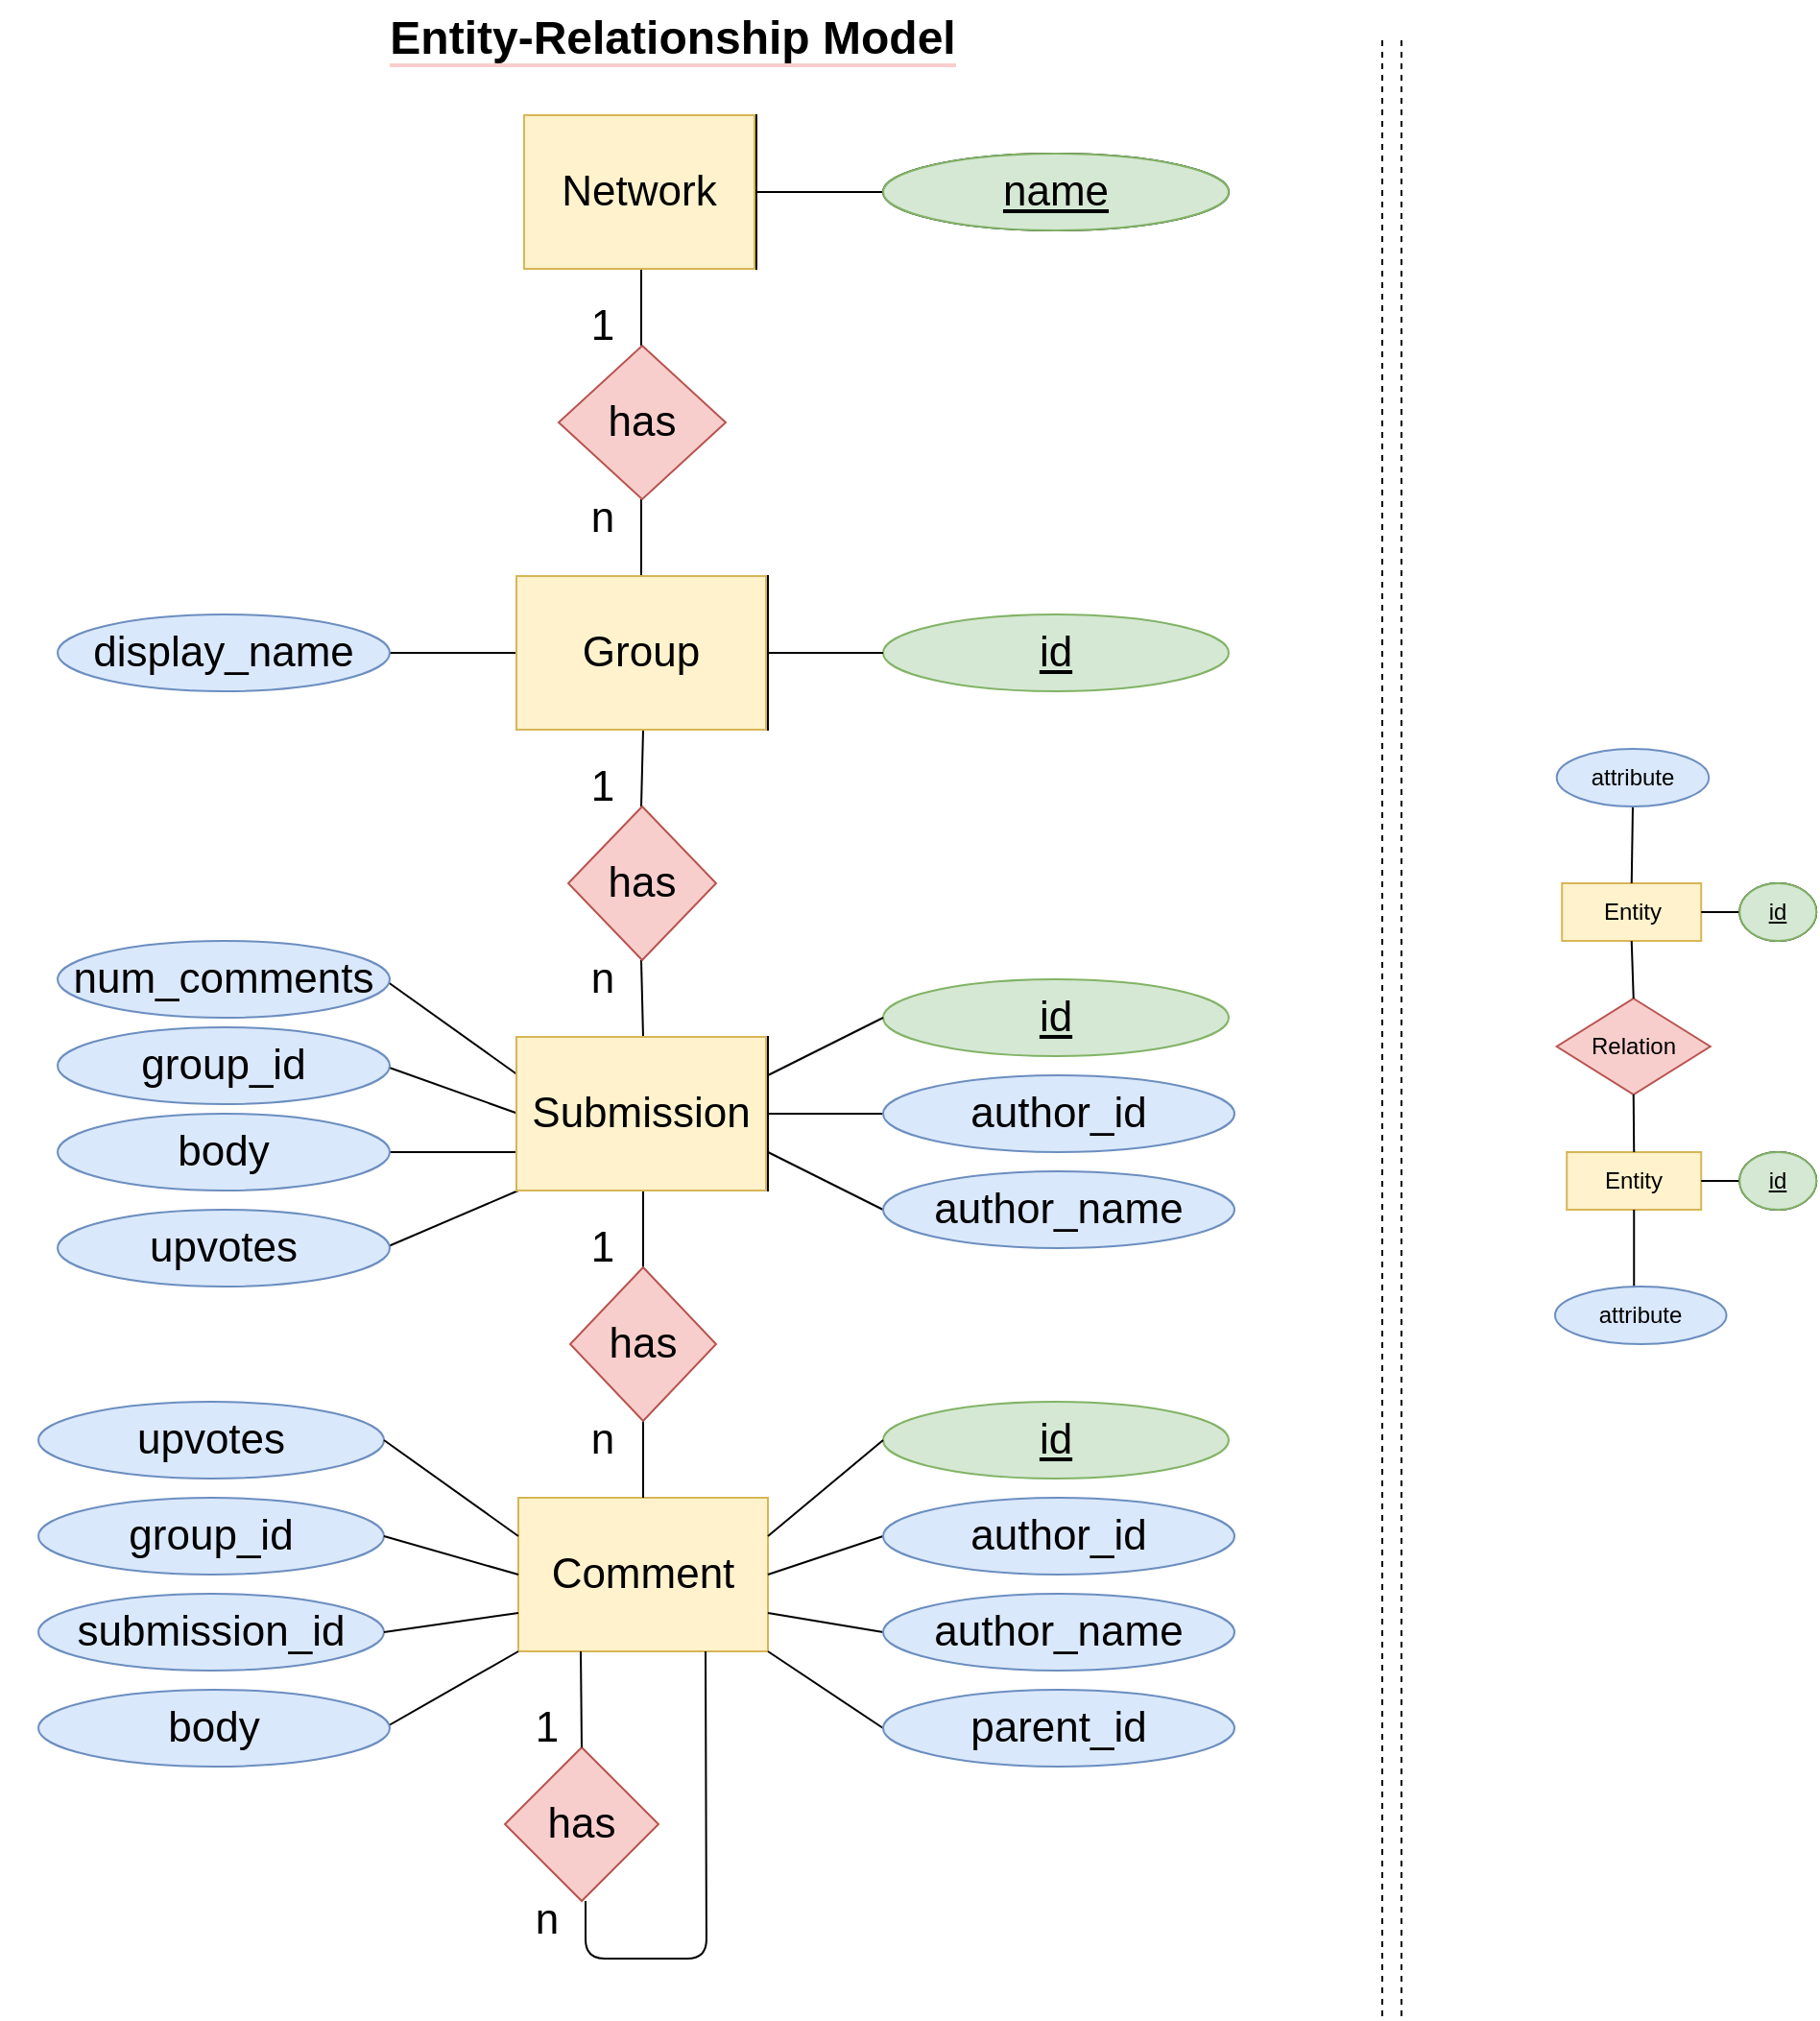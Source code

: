 <mxfile version="14.6.9" type="device"><diagram id="7JElvU-GQibFdZv6uZkq" name="Page-1"><mxGraphModel dx="1673" dy="1075" grid="1" gridSize="10" guides="1" tooltips="1" connect="1" arrows="1" fold="1" page="1" pageScale="1" pageWidth="583" pageHeight="413" math="0" shadow="0"><root><mxCell id="0"/><mxCell id="1" parent="0"/><mxCell id="G6ugGPJt1FQ2l6Zu0JTz-1" value="Network" style="rounded=0;whiteSpace=wrap;html=1;fontSize=22;" vertex="1" parent="1"><mxGeometry x="354" y="80" width="120" height="80" as="geometry"/></mxCell><mxCell id="G6ugGPJt1FQ2l6Zu0JTz-2" value="Group" style="rounded=0;whiteSpace=wrap;html=1;fontSize=22;" vertex="1" parent="1"><mxGeometry x="350" y="320" width="130" height="80" as="geometry"/></mxCell><mxCell id="G6ugGPJt1FQ2l6Zu0JTz-3" value="Submission" style="rounded=0;whiteSpace=wrap;html=1;fontSize=22;" vertex="1" parent="1"><mxGeometry x="350" y="560" width="130" height="80" as="geometry"/></mxCell><mxCell id="G6ugGPJt1FQ2l6Zu0JTz-4" value="Comment" style="rounded=0;whiteSpace=wrap;html=1;fontSize=22;labelBackgroundColor=#FFF2CC;fillColor=#fff2cc;strokeColor=#d6b656;" vertex="1" parent="1"><mxGeometry x="350" y="800" width="130" height="80" as="geometry"/></mxCell><mxCell id="G6ugGPJt1FQ2l6Zu0JTz-5" value="name" style="ellipse;whiteSpace=wrap;html=1;fontStyle=4;fontSize=22;" vertex="1" parent="1"><mxGeometry x="540" y="100" width="180" height="40" as="geometry"/></mxCell><mxCell id="G6ugGPJt1FQ2l6Zu0JTz-6" value="id" style="ellipse;whiteSpace=wrap;html=1;fontStyle=4;fontSize=22;fillColor=#d5e8d4;strokeColor=#82b366;" vertex="1" parent="1"><mxGeometry x="540" y="340" width="180" height="40" as="geometry"/></mxCell><mxCell id="G6ugGPJt1FQ2l6Zu0JTz-8" value="id" style="ellipse;whiteSpace=wrap;html=1;fontStyle=4;fontSize=22;fillColor=#d5e8d4;strokeColor=#82b366;" vertex="1" parent="1"><mxGeometry x="540" y="530" width="180" height="40" as="geometry"/></mxCell><mxCell id="G6ugGPJt1FQ2l6Zu0JTz-15" value="id" style="ellipse;whiteSpace=wrap;html=1;fontStyle=4;fontSize=22;fillColor=#d5e8d4;strokeColor=#82b366;" vertex="1" parent="1"><mxGeometry x="540" y="750" width="180" height="40" as="geometry"/></mxCell><mxCell id="G6ugGPJt1FQ2l6Zu0JTz-19" value="upvotes" style="ellipse;whiteSpace=wrap;html=1;fontSize=22;fillColor=#dae8fc;strokeColor=#6c8ebf;" vertex="1" parent="1"><mxGeometry x="100" y="750" width="180" height="40" as="geometry"/></mxCell><mxCell id="G6ugGPJt1FQ2l6Zu0JTz-20" value="group_id" style="ellipse;whiteSpace=wrap;html=1;fontSize=22;fillColor=#dae8fc;strokeColor=#6c8ebf;" vertex="1" parent="1"><mxGeometry x="100" y="800" width="180" height="40" as="geometry"/></mxCell><mxCell id="G6ugGPJt1FQ2l6Zu0JTz-21" value="submission_id" style="ellipse;whiteSpace=wrap;html=1;fontSize=22;fillColor=#dae8fc;strokeColor=#6c8ebf;" vertex="1" parent="1"><mxGeometry x="100" y="850" width="180" height="40" as="geometry"/></mxCell><mxCell id="G6ugGPJt1FQ2l6Zu0JTz-23" value="" style="endArrow=none;html=1;entryX=1;entryY=0.5;entryDx=0;entryDy=0;exitX=0;exitY=0.5;exitDx=0;exitDy=0;fontSize=22;" edge="1" parent="1" source="G6ugGPJt1FQ2l6Zu0JTz-5" target="G6ugGPJt1FQ2l6Zu0JTz-1"><mxGeometry width="50" height="50" relative="1" as="geometry"><mxPoint x="340" y="360" as="sourcePoint"/><mxPoint x="390" y="310" as="targetPoint"/></mxGeometry></mxCell><mxCell id="G6ugGPJt1FQ2l6Zu0JTz-25" value="" style="endArrow=none;html=1;entryX=1;entryY=0.5;entryDx=0;entryDy=0;exitX=0;exitY=0.5;exitDx=0;exitDy=0;fontSize=22;" edge="1" parent="1" source="G6ugGPJt1FQ2l6Zu0JTz-2"><mxGeometry width="50" height="50" relative="1" as="geometry"><mxPoint x="550" y="130" as="sourcePoint"/><mxPoint x="280.0" y="360" as="targetPoint"/></mxGeometry></mxCell><mxCell id="G6ugGPJt1FQ2l6Zu0JTz-29" value="" style="endArrow=none;html=1;exitX=0;exitY=0.5;exitDx=0;exitDy=0;entryX=1;entryY=0.5;entryDx=0;entryDy=0;fontSize=22;" edge="1" parent="1" source="G6ugGPJt1FQ2l6Zu0JTz-6" target="G6ugGPJt1FQ2l6Zu0JTz-2"><mxGeometry width="50" height="50" relative="1" as="geometry"><mxPoint x="340" y="360" as="sourcePoint"/><mxPoint x="390" y="310" as="targetPoint"/></mxGeometry></mxCell><mxCell id="G6ugGPJt1FQ2l6Zu0JTz-30" value="" style="endArrow=none;html=1;exitX=1;exitY=0.5;exitDx=0;exitDy=0;entryX=0;entryY=0.25;entryDx=0;entryDy=0;fontSize=22;" edge="1" parent="1" target="G6ugGPJt1FQ2l6Zu0JTz-3"><mxGeometry width="50" height="50" relative="1" as="geometry"><mxPoint x="280" y="530" as="sourcePoint"/><mxPoint x="390" y="510" as="targetPoint"/></mxGeometry></mxCell><mxCell id="G6ugGPJt1FQ2l6Zu0JTz-34" value="" style="endArrow=none;html=1;exitX=1;exitY=0.5;exitDx=0;exitDy=0;entryX=0;entryY=0.5;entryDx=0;entryDy=0;fontSize=22;" edge="1" parent="1" target="G6ugGPJt1FQ2l6Zu0JTz-3"><mxGeometry width="50" height="50" relative="1" as="geometry"><mxPoint x="280" y="575" as="sourcePoint"/><mxPoint x="390" y="510" as="targetPoint"/></mxGeometry></mxCell><mxCell id="G6ugGPJt1FQ2l6Zu0JTz-35" value="" style="endArrow=none;html=1;exitX=1;exitY=0.5;exitDx=0;exitDy=0;entryX=0;entryY=0.75;entryDx=0;entryDy=0;fontSize=22;" edge="1" parent="1" target="G6ugGPJt1FQ2l6Zu0JTz-3"><mxGeometry width="50" height="50" relative="1" as="geometry"><mxPoint x="280" y="620" as="sourcePoint"/><mxPoint x="390" y="510" as="targetPoint"/></mxGeometry></mxCell><mxCell id="G6ugGPJt1FQ2l6Zu0JTz-36" value="" style="endArrow=none;html=1;exitX=1;exitY=0.5;exitDx=0;exitDy=0;entryX=0;entryY=1;entryDx=0;entryDy=0;fontSize=22;" edge="1" parent="1" target="G6ugGPJt1FQ2l6Zu0JTz-3"><mxGeometry width="50" height="50" relative="1" as="geometry"><mxPoint x="280" y="670" as="sourcePoint"/><mxPoint x="390" y="510" as="targetPoint"/></mxGeometry></mxCell><mxCell id="G6ugGPJt1FQ2l6Zu0JTz-37" value="" style="endArrow=none;html=1;entryX=0;entryY=0.5;entryDx=0;entryDy=0;exitX=1;exitY=0.25;exitDx=0;exitDy=0;fontSize=22;" edge="1" parent="1" source="G6ugGPJt1FQ2l6Zu0JTz-3" target="G6ugGPJt1FQ2l6Zu0JTz-8"><mxGeometry width="50" height="50" relative="1" as="geometry"><mxPoint x="340" y="560" as="sourcePoint"/><mxPoint x="390" y="510" as="targetPoint"/></mxGeometry></mxCell><mxCell id="G6ugGPJt1FQ2l6Zu0JTz-38" value="" style="endArrow=none;html=1;entryX=0;entryY=0.5;entryDx=0;entryDy=0;exitX=1;exitY=0.5;exitDx=0;exitDy=0;fontSize=22;" edge="1" parent="1" source="G6ugGPJt1FQ2l6Zu0JTz-3"><mxGeometry width="50" height="50" relative="1" as="geometry"><mxPoint x="340" y="560" as="sourcePoint"/><mxPoint x="540.0" y="600" as="targetPoint"/></mxGeometry></mxCell><mxCell id="G6ugGPJt1FQ2l6Zu0JTz-39" value="" style="endArrow=none;html=1;exitX=1;exitY=0.75;exitDx=0;exitDy=0;entryX=0;entryY=0.5;entryDx=0;entryDy=0;fontSize=22;" edge="1" parent="1" source="G6ugGPJt1FQ2l6Zu0JTz-3"><mxGeometry width="50" height="50" relative="1" as="geometry"><mxPoint x="340" y="560" as="sourcePoint"/><mxPoint x="540.0" y="650" as="targetPoint"/></mxGeometry></mxCell><mxCell id="G6ugGPJt1FQ2l6Zu0JTz-40" value="" style="endArrow=none;html=1;exitX=1;exitY=0.5;exitDx=0;exitDy=0;entryX=0;entryY=0.25;entryDx=0;entryDy=0;fontSize=22;" edge="1" parent="1" source="G6ugGPJt1FQ2l6Zu0JTz-19" target="G6ugGPJt1FQ2l6Zu0JTz-4"><mxGeometry width="50" height="50" relative="1" as="geometry"><mxPoint x="340" y="560" as="sourcePoint"/><mxPoint x="390" y="510" as="targetPoint"/></mxGeometry></mxCell><mxCell id="G6ugGPJt1FQ2l6Zu0JTz-41" value="" style="endArrow=none;html=1;exitX=1;exitY=0.5;exitDx=0;exitDy=0;entryX=0;entryY=0.5;entryDx=0;entryDy=0;fontSize=22;" edge="1" parent="1" source="G6ugGPJt1FQ2l6Zu0JTz-20" target="G6ugGPJt1FQ2l6Zu0JTz-4"><mxGeometry width="50" height="50" relative="1" as="geometry"><mxPoint x="340" y="560" as="sourcePoint"/><mxPoint x="390" y="510" as="targetPoint"/></mxGeometry></mxCell><mxCell id="G6ugGPJt1FQ2l6Zu0JTz-42" value="" style="endArrow=none;html=1;exitX=1;exitY=0.5;exitDx=0;exitDy=0;entryX=0;entryY=0.75;entryDx=0;entryDy=0;fontSize=22;" edge="1" parent="1" source="G6ugGPJt1FQ2l6Zu0JTz-21" target="G6ugGPJt1FQ2l6Zu0JTz-4"><mxGeometry width="50" height="50" relative="1" as="geometry"><mxPoint x="340" y="560" as="sourcePoint"/><mxPoint x="390" y="510" as="targetPoint"/></mxGeometry></mxCell><mxCell id="G6ugGPJt1FQ2l6Zu0JTz-43" value="" style="endArrow=none;html=1;exitX=1;exitY=0.5;exitDx=0;exitDy=0;entryX=0;entryY=1;entryDx=0;entryDy=0;fontSize=22;" edge="1" parent="1" target="G6ugGPJt1FQ2l6Zu0JTz-4"><mxGeometry width="50" height="50" relative="1" as="geometry"><mxPoint x="280" y="920" as="sourcePoint"/><mxPoint x="390" y="510" as="targetPoint"/></mxGeometry></mxCell><mxCell id="G6ugGPJt1FQ2l6Zu0JTz-44" value="" style="endArrow=none;html=1;exitX=0;exitY=0.5;exitDx=0;exitDy=0;entryX=1;entryY=0.25;entryDx=0;entryDy=0;fontSize=22;" edge="1" parent="1" source="G6ugGPJt1FQ2l6Zu0JTz-15" target="G6ugGPJt1FQ2l6Zu0JTz-4"><mxGeometry width="50" height="50" relative="1" as="geometry"><mxPoint x="340" y="560" as="sourcePoint"/><mxPoint x="390" y="510" as="targetPoint"/></mxGeometry></mxCell><mxCell id="G6ugGPJt1FQ2l6Zu0JTz-45" value="" style="endArrow=none;html=1;entryX=0;entryY=0.5;entryDx=0;entryDy=0;exitX=1;exitY=0.5;exitDx=0;exitDy=0;fontSize=22;" edge="1" parent="1" source="G6ugGPJt1FQ2l6Zu0JTz-4"><mxGeometry width="50" height="50" relative="1" as="geometry"><mxPoint x="340" y="560" as="sourcePoint"/><mxPoint x="540.0" y="820" as="targetPoint"/></mxGeometry></mxCell><mxCell id="G6ugGPJt1FQ2l6Zu0JTz-46" value="" style="endArrow=none;html=1;entryX=0;entryY=0.5;entryDx=0;entryDy=0;exitX=1;exitY=0.75;exitDx=0;exitDy=0;fontSize=22;" edge="1" parent="1" source="G6ugGPJt1FQ2l6Zu0JTz-4"><mxGeometry width="50" height="50" relative="1" as="geometry"><mxPoint x="340" y="560" as="sourcePoint"/><mxPoint x="540.0" y="870" as="targetPoint"/></mxGeometry></mxCell><mxCell id="G6ugGPJt1FQ2l6Zu0JTz-47" value="" style="endArrow=none;html=1;entryX=0;entryY=0.5;entryDx=0;entryDy=0;exitX=1;exitY=1;exitDx=0;exitDy=0;fontSize=22;" edge="1" parent="1" source="G6ugGPJt1FQ2l6Zu0JTz-4"><mxGeometry width="50" height="50" relative="1" as="geometry"><mxPoint x="340" y="560" as="sourcePoint"/><mxPoint x="540.0" y="920" as="targetPoint"/></mxGeometry></mxCell><mxCell id="G6ugGPJt1FQ2l6Zu0JTz-52" value="" style="endArrow=none;html=1;entryX=0.5;entryY=1;entryDx=0;entryDy=0;exitX=0.5;exitY=0;exitDx=0;exitDy=0;fontSize=22;" edge="1" parent="1" target="G6ugGPJt1FQ2l6Zu0JTz-1"><mxGeometry width="50" height="50" relative="1" as="geometry"><mxPoint x="414" y="200" as="sourcePoint"/><mxPoint x="390" y="510" as="targetPoint"/></mxGeometry></mxCell><mxCell id="G6ugGPJt1FQ2l6Zu0JTz-54" value="" style="endArrow=none;html=1;entryX=0.5;entryY=1;entryDx=0;entryDy=0;exitX=0.5;exitY=0;exitDx=0;exitDy=0;fontSize=22;" edge="1" parent="1" target="G6ugGPJt1FQ2l6Zu0JTz-2"><mxGeometry width="50" height="50" relative="1" as="geometry"><mxPoint x="414" y="440" as="sourcePoint"/><mxPoint x="390" y="510" as="targetPoint"/></mxGeometry></mxCell><mxCell id="G6ugGPJt1FQ2l6Zu0JTz-55" value="" style="endArrow=none;html=1;entryX=0.5;entryY=1;entryDx=0;entryDy=0;exitX=0.5;exitY=0;exitDx=0;exitDy=0;fontSize=22;" edge="1" parent="1" source="G6ugGPJt1FQ2l6Zu0JTz-3"><mxGeometry width="50" height="50" relative="1" as="geometry"><mxPoint x="340" y="560" as="sourcePoint"/><mxPoint x="414" y="520" as="targetPoint"/></mxGeometry></mxCell><mxCell id="G6ugGPJt1FQ2l6Zu0JTz-56" value="" style="endArrow=none;html=1;entryX=0.5;entryY=0;entryDx=0;entryDy=0;exitX=0.5;exitY=1;exitDx=0;exitDy=0;fontSize=22;" edge="1" parent="1" source="G6ugGPJt1FQ2l6Zu0JTz-3"><mxGeometry width="50" height="50" relative="1" as="geometry"><mxPoint x="340" y="560" as="sourcePoint"/><mxPoint x="415" y="680" as="targetPoint"/></mxGeometry></mxCell><mxCell id="G6ugGPJt1FQ2l6Zu0JTz-57" value="" style="endArrow=none;html=1;entryX=0.5;entryY=1;entryDx=0;entryDy=0;exitX=0.5;exitY=0;exitDx=0;exitDy=0;fontSize=22;" edge="1" parent="1" source="G6ugGPJt1FQ2l6Zu0JTz-4"><mxGeometry width="50" height="50" relative="1" as="geometry"><mxPoint x="424" y="650" as="sourcePoint"/><mxPoint x="415" y="760" as="targetPoint"/></mxGeometry></mxCell><mxCell id="G6ugGPJt1FQ2l6Zu0JTz-58" value="" style="endArrow=none;html=1;exitX=0.5;exitY=1;exitDx=0;exitDy=0;fontSize=22;" edge="1" parent="1"><mxGeometry width="50" height="50" relative="1" as="geometry"><mxPoint x="414" y="280" as="sourcePoint"/><mxPoint x="414" y="320" as="targetPoint"/></mxGeometry></mxCell><mxCell id="G6ugGPJt1FQ2l6Zu0JTz-59" value="has" style="rhombus;whiteSpace=wrap;html=1;fontSize=22;fillColor=#f8cecc;strokeColor=#b85450;labelBackgroundColor=#F8CECC;" vertex="1" parent="1"><mxGeometry x="343" y="930" width="80" height="80" as="geometry"/></mxCell><mxCell id="G6ugGPJt1FQ2l6Zu0JTz-60" value="" style="endArrow=none;html=1;exitX=0.5;exitY=0;exitDx=0;exitDy=0;fontSize=22;entryX=0.25;entryY=1;entryDx=0;entryDy=0;" edge="1" parent="1" source="G6ugGPJt1FQ2l6Zu0JTz-59" target="G6ugGPJt1FQ2l6Zu0JTz-4"><mxGeometry width="50" height="50" relative="1" as="geometry"><mxPoint x="480" y="960" as="sourcePoint"/><mxPoint x="430" y="910" as="targetPoint"/></mxGeometry></mxCell><mxCell id="G6ugGPJt1FQ2l6Zu0JTz-62" value="1" style="text;html=1;strokeColor=none;fillColor=none;align=center;verticalAlign=middle;whiteSpace=wrap;rounded=0;fontSize=22;" vertex="1" parent="1"><mxGeometry x="345" y="910" width="40" height="20" as="geometry"/></mxCell><mxCell id="G6ugGPJt1FQ2l6Zu0JTz-63" value="1" style="text;html=1;strokeColor=none;fillColor=none;align=center;verticalAlign=middle;whiteSpace=wrap;rounded=0;fontSize=22;" vertex="1" parent="1"><mxGeometry x="374" y="660" width="40" height="20" as="geometry"/></mxCell><mxCell id="G6ugGPJt1FQ2l6Zu0JTz-64" value="1" style="text;html=1;strokeColor=none;fillColor=none;align=center;verticalAlign=middle;whiteSpace=wrap;rounded=0;fontSize=22;" vertex="1" parent="1"><mxGeometry x="374" y="420" width="40" height="20" as="geometry"/></mxCell><mxCell id="G6ugGPJt1FQ2l6Zu0JTz-66" value="1" style="text;html=1;strokeColor=none;fillColor=none;align=center;verticalAlign=middle;whiteSpace=wrap;rounded=0;fontSize=22;" vertex="1" parent="1"><mxGeometry x="374" y="180" width="40" height="20" as="geometry"/></mxCell><mxCell id="G6ugGPJt1FQ2l6Zu0JTz-67" value="n" style="text;html=1;strokeColor=none;fillColor=none;align=center;verticalAlign=middle;whiteSpace=wrap;rounded=0;fontSize=22;" vertex="1" parent="1"><mxGeometry x="374" y="520" width="40" height="20" as="geometry"/></mxCell><mxCell id="G6ugGPJt1FQ2l6Zu0JTz-70" value="n" style="text;html=1;strokeColor=none;fillColor=none;align=center;verticalAlign=middle;whiteSpace=wrap;rounded=0;fontSize=22;" vertex="1" parent="1"><mxGeometry x="374" y="280" width="40" height="20" as="geometry"/></mxCell><mxCell id="G6ugGPJt1FQ2l6Zu0JTz-71" value="n" style="text;html=1;strokeColor=none;fillColor=none;align=center;verticalAlign=middle;whiteSpace=wrap;rounded=0;fontSize=22;" vertex="1" parent="1"><mxGeometry x="374" y="760" width="40" height="20" as="geometry"/></mxCell><mxCell id="G6ugGPJt1FQ2l6Zu0JTz-72" value="n" style="text;html=1;strokeColor=none;fillColor=none;align=center;verticalAlign=middle;whiteSpace=wrap;rounded=0;fontSize=22;" vertex="1" parent="1"><mxGeometry x="345" y="1010" width="40" height="20" as="geometry"/></mxCell><mxCell id="G6ugGPJt1FQ2l6Zu0JTz-74" value="" style="endArrow=none;html=1;fontSize=22;exitX=0.75;exitY=1;exitDx=0;exitDy=0;entryX=1;entryY=0;entryDx=0;entryDy=0;" edge="1" parent="1" source="G6ugGPJt1FQ2l6Zu0JTz-4" target="G6ugGPJt1FQ2l6Zu0JTz-72"><mxGeometry width="50" height="50" relative="1" as="geometry"><mxPoint x="340" y="640" as="sourcePoint"/><mxPoint x="390" y="590" as="targetPoint"/><Array as="points"><mxPoint x="448" y="1040"/><mxPoint x="385" y="1040"/></Array></mxGeometry></mxCell><mxCell id="G6ugGPJt1FQ2l6Zu0JTz-75" value="Entity" style="rounded=0;whiteSpace=wrap;html=1;fontSize=12;fillColor=#fff2cc;strokeColor=#d6b656;labelBackgroundColor=#FFF2CC;" vertex="1" parent="1"><mxGeometry x="893.62" y="480" width="72.5" height="30" as="geometry"/></mxCell><mxCell id="G6ugGPJt1FQ2l6Zu0JTz-76" value="Entity" style="rounded=0;whiteSpace=wrap;html=1;fontSize=12;fillColor=#fff2cc;strokeColor=#d6b656;labelBackgroundColor=#FFF2CC;" vertex="1" parent="1"><mxGeometry x="896.12" y="620" width="70" height="30" as="geometry"/></mxCell><mxCell id="G6ugGPJt1FQ2l6Zu0JTz-80" value="id" style="ellipse;whiteSpace=wrap;html=1;fontStyle=4;fontSize=12;" vertex="1" parent="1"><mxGeometry x="986.12" y="620" width="40" height="30" as="geometry"/></mxCell><mxCell id="G6ugGPJt1FQ2l6Zu0JTz-87" value="" style="endArrow=none;html=1;exitX=0;exitY=0.5;exitDx=0;exitDy=0;entryX=1;entryY=0.5;entryDx=0;entryDy=0;fontSize=12;" edge="1" parent="1" source="G6ugGPJt1FQ2l6Zu0JTz-80" target="G6ugGPJt1FQ2l6Zu0JTz-76"><mxGeometry width="50" height="50" relative="1" as="geometry"><mxPoint x="883.62" y="480" as="sourcePoint"/><mxPoint x="933.62" y="430" as="targetPoint"/></mxGeometry></mxCell><mxCell id="G6ugGPJt1FQ2l6Zu0JTz-89" value="" style="endArrow=none;html=1;entryX=0.5;entryY=0;entryDx=0;entryDy=0;exitX=0.5;exitY=1;exitDx=0;exitDy=0;fontSize=12;" edge="1" parent="1" source="G6ugGPJt1FQ2l6Zu0JTz-76"><mxGeometry width="50" height="50" relative="1" as="geometry"><mxPoint x="883.62" y="480" as="sourcePoint"/><mxPoint x="931.125" y="690" as="targetPoint"/></mxGeometry></mxCell><mxCell id="G6ugGPJt1FQ2l6Zu0JTz-91" value="Relation" style="rhombus;whiteSpace=wrap;html=1;fontSize=12;fillColor=#f8cecc;strokeColor=#b85450;labelBackgroundColor=#F8CECC;" vertex="1" parent="1"><mxGeometry x="890.87" y="540" width="80" height="50" as="geometry"/></mxCell><mxCell id="G6ugGPJt1FQ2l6Zu0JTz-92" value="" style="endArrow=none;html=1;entryX=0.5;entryY=0;entryDx=0;entryDy=0;exitX=0.5;exitY=1;exitDx=0;exitDy=0;fontSize=12;" edge="1" parent="1" source="G6ugGPJt1FQ2l6Zu0JTz-75" target="G6ugGPJt1FQ2l6Zu0JTz-91"><mxGeometry width="50" height="50" relative="1" as="geometry"><mxPoint x="883.62" y="480" as="sourcePoint"/><mxPoint x="933.62" y="430" as="targetPoint"/></mxGeometry></mxCell><mxCell id="G6ugGPJt1FQ2l6Zu0JTz-93" value="" style="endArrow=none;html=1;entryX=0.5;entryY=1;entryDx=0;entryDy=0;exitX=0.5;exitY=0;exitDx=0;exitDy=0;fontSize=12;" edge="1" parent="1" source="G6ugGPJt1FQ2l6Zu0JTz-76" target="G6ugGPJt1FQ2l6Zu0JTz-91"><mxGeometry width="50" height="50" relative="1" as="geometry"><mxPoint x="967.62" y="570" as="sourcePoint"/><mxPoint x="967.12" y="610" as="targetPoint"/></mxGeometry></mxCell><mxCell id="G6ugGPJt1FQ2l6Zu0JTz-98" value="id" style="ellipse;whiteSpace=wrap;html=1;fontStyle=4;fontSize=12;" vertex="1" parent="1"><mxGeometry x="986.12" y="480" width="40" height="30" as="geometry"/></mxCell><mxCell id="G6ugGPJt1FQ2l6Zu0JTz-99" value="" style="endArrow=none;html=1;exitX=0;exitY=0.5;exitDx=0;exitDy=0;entryX=1;entryY=0.5;entryDx=0;entryDy=0;fontSize=12;" edge="1" parent="1" source="G6ugGPJt1FQ2l6Zu0JTz-98" target="G6ugGPJt1FQ2l6Zu0JTz-75"><mxGeometry width="50" height="50" relative="1" as="geometry"><mxPoint x="996.12" y="645" as="sourcePoint"/><mxPoint x="976.12" y="645" as="targetPoint"/></mxGeometry></mxCell><mxCell id="G6ugGPJt1FQ2l6Zu0JTz-101" value="" style="endArrow=none;html=1;entryX=0.5;entryY=1;entryDx=0;entryDy=0;exitX=0.5;exitY=0;exitDx=0;exitDy=0;fontSize=12;" edge="1" parent="1" source="G6ugGPJt1FQ2l6Zu0JTz-75" target="G6ugGPJt1FQ2l6Zu0JTz-109"><mxGeometry width="50" height="50" relative="1" as="geometry"><mxPoint x="941.12" y="660" as="sourcePoint"/><mxPoint x="931.125" y="440" as="targetPoint"/></mxGeometry></mxCell><mxCell id="G6ugGPJt1FQ2l6Zu0JTz-102" value="Network" style="rounded=0;whiteSpace=wrap;html=1;fontSize=22;labelBackgroundColor=#FFF2CC;fillColor=#fff2cc;strokeColor=#d6b656;" vertex="1" parent="1"><mxGeometry x="353" y="80" width="120" height="80" as="geometry"/></mxCell><mxCell id="G6ugGPJt1FQ2l6Zu0JTz-103" value="Group" style="rounded=0;whiteSpace=wrap;html=1;fontSize=22;labelBackgroundColor=#FFF2CC;fillColor=#fff2cc;strokeColor=#d6b656;" vertex="1" parent="1"><mxGeometry x="349" y="320" width="130" height="80" as="geometry"/></mxCell><mxCell id="G6ugGPJt1FQ2l6Zu0JTz-104" value="Submission" style="rounded=0;whiteSpace=wrap;html=1;fontSize=22;labelBackgroundColor=#FFF2CC;fillColor=#fff2cc;strokeColor=#d6b656;" vertex="1" parent="1"><mxGeometry x="349" y="560" width="130" height="80" as="geometry"/></mxCell><mxCell id="G6ugGPJt1FQ2l6Zu0JTz-105" value="has" style="rhombus;whiteSpace=wrap;html=1;fontSize=22;fillColor=#f8cecc;strokeColor=#b85450;labelBackgroundColor=#F8CECC;" vertex="1" parent="1"><mxGeometry x="371" y="200" width="87" height="80" as="geometry"/></mxCell><mxCell id="G6ugGPJt1FQ2l6Zu0JTz-106" value="has" style="rhombus;whiteSpace=wrap;html=1;fontSize=22;fillColor=#f8cecc;strokeColor=#b85450;labelBackgroundColor=#F8CECC;" vertex="1" parent="1"><mxGeometry x="376" y="440" width="77" height="80" as="geometry"/></mxCell><mxCell id="G6ugGPJt1FQ2l6Zu0JTz-107" value="has" style="rhombus;whiteSpace=wrap;html=1;fontSize=22;fillColor=#f8cecc;strokeColor=#b85450;labelBackgroundColor=#F8CECC;" vertex="1" parent="1"><mxGeometry x="377" y="680" width="76" height="80" as="geometry"/></mxCell><mxCell id="G6ugGPJt1FQ2l6Zu0JTz-108" value="attribute" style="ellipse;whiteSpace=wrap;html=1;fontSize=12;fillColor=#dae8fc;strokeColor=#6c8ebf;" vertex="1" parent="1"><mxGeometry x="890" y="690" width="89.25" height="30" as="geometry"/></mxCell><mxCell id="G6ugGPJt1FQ2l6Zu0JTz-109" value="attribute" style="ellipse;whiteSpace=wrap;html=1;fontSize=12;fillColor=#dae8fc;strokeColor=#6c8ebf;" vertex="1" parent="1"><mxGeometry x="890.87" y="410" width="79.25" height="30" as="geometry"/></mxCell><mxCell id="G6ugGPJt1FQ2l6Zu0JTz-110" value="display_name" style="ellipse;whiteSpace=wrap;html=1;fontSize=22;fillColor=#dae8fc;strokeColor=#6c8ebf;" vertex="1" parent="1"><mxGeometry x="110" y="340" width="173" height="40" as="geometry"/></mxCell><mxCell id="G6ugGPJt1FQ2l6Zu0JTz-111" value="num_comments" style="ellipse;whiteSpace=wrap;html=1;fontSize=22;fillColor=#dae8fc;strokeColor=#6c8ebf;" vertex="1" parent="1"><mxGeometry x="110" y="510" width="173" height="40" as="geometry"/></mxCell><mxCell id="G6ugGPJt1FQ2l6Zu0JTz-112" value="group_id" style="ellipse;whiteSpace=wrap;html=1;fontSize=22;fillColor=#dae8fc;strokeColor=#6c8ebf;" vertex="1" parent="1"><mxGeometry x="110" y="555" width="173" height="40" as="geometry"/></mxCell><mxCell id="G6ugGPJt1FQ2l6Zu0JTz-113" value="body" style="ellipse;whiteSpace=wrap;html=1;fontSize=22;fillColor=#dae8fc;strokeColor=#6c8ebf;" vertex="1" parent="1"><mxGeometry x="110" y="600" width="173" height="40" as="geometry"/></mxCell><mxCell id="G6ugGPJt1FQ2l6Zu0JTz-114" value="upvotes" style="ellipse;whiteSpace=wrap;html=1;fontSize=22;fillColor=#dae8fc;strokeColor=#6c8ebf;" vertex="1" parent="1"><mxGeometry x="110" y="650" width="173" height="40" as="geometry"/></mxCell><mxCell id="G6ugGPJt1FQ2l6Zu0JTz-115" value="author_name" style="ellipse;whiteSpace=wrap;html=1;fontSize=22;fillColor=#dae8fc;strokeColor=#6c8ebf;" vertex="1" parent="1"><mxGeometry x="540" y="630" width="183" height="40" as="geometry"/></mxCell><mxCell id="G6ugGPJt1FQ2l6Zu0JTz-116" value="author_id" style="ellipse;whiteSpace=wrap;html=1;fontSize=22;fillColor=#dae8fc;strokeColor=#6c8ebf;" vertex="1" parent="1"><mxGeometry x="540" y="580" width="183" height="40" as="geometry"/></mxCell><mxCell id="G6ugGPJt1FQ2l6Zu0JTz-117" value="author_id" style="ellipse;whiteSpace=wrap;html=1;fontSize=22;fillColor=#dae8fc;strokeColor=#6c8ebf;" vertex="1" parent="1"><mxGeometry x="540" y="800" width="183" height="40" as="geometry"/></mxCell><mxCell id="G6ugGPJt1FQ2l6Zu0JTz-118" value="author_name" style="ellipse;whiteSpace=wrap;html=1;fontSize=22;fillColor=#dae8fc;strokeColor=#6c8ebf;" vertex="1" parent="1"><mxGeometry x="540" y="850" width="183" height="40" as="geometry"/></mxCell><mxCell id="G6ugGPJt1FQ2l6Zu0JTz-119" value="parent_id" style="ellipse;whiteSpace=wrap;html=1;fontSize=22;fillColor=#dae8fc;strokeColor=#6c8ebf;" vertex="1" parent="1"><mxGeometry x="540" y="900" width="183" height="40" as="geometry"/></mxCell><mxCell id="G6ugGPJt1FQ2l6Zu0JTz-120" value="body" style="ellipse;whiteSpace=wrap;html=1;fontSize=22;fillColor=#dae8fc;strokeColor=#6c8ebf;" vertex="1" parent="1"><mxGeometry x="100" y="900" width="183" height="40" as="geometry"/></mxCell><mxCell id="G6ugGPJt1FQ2l6Zu0JTz-122" value="id" style="ellipse;whiteSpace=wrap;html=1;fontStyle=4;fontSize=12;fillColor=#d5e8d4;strokeColor=#82b366;" vertex="1" parent="1"><mxGeometry x="986.12" y="480" width="40" height="30" as="geometry"/></mxCell><mxCell id="G6ugGPJt1FQ2l6Zu0JTz-123" value="id" style="ellipse;whiteSpace=wrap;html=1;fontStyle=4;fontSize=12;fillColor=#d5e8d4;strokeColor=#82b366;" vertex="1" parent="1"><mxGeometry x="986.12" y="620" width="40" height="30" as="geometry"/></mxCell><mxCell id="G6ugGPJt1FQ2l6Zu0JTz-124" value="name" style="ellipse;whiteSpace=wrap;html=1;fontStyle=4;fontSize=22;fillColor=#d5e8d4;strokeColor=#82b366;" vertex="1" parent="1"><mxGeometry x="540" y="100" width="180" height="40" as="geometry"/></mxCell><mxCell id="G6ugGPJt1FQ2l6Zu0JTz-125" value="" style="endArrow=none;dashed=1;html=1;fontSize=12;fontColor=#A680B8;" edge="1" parent="1"><mxGeometry width="50" height="50" relative="1" as="geometry"><mxPoint x="800" y="1070" as="sourcePoint"/><mxPoint x="800" y="40" as="targetPoint"/></mxGeometry></mxCell><mxCell id="G6ugGPJt1FQ2l6Zu0JTz-126" value="" style="endArrow=none;dashed=1;html=1;fontSize=12;fontColor=#A680B8;" edge="1" parent="1"><mxGeometry width="50" height="50" relative="1" as="geometry"><mxPoint x="810.0" y="1070" as="sourcePoint"/><mxPoint x="810" y="40" as="targetPoint"/></mxGeometry></mxCell><mxCell id="G6ugGPJt1FQ2l6Zu0JTz-127" value="&lt;span style=&quot;background-color: rgb(255 , 255 , 255)&quot;&gt;&lt;font color=&quot;#000000&quot;&gt;Entity-Relationship Model&lt;/font&gt;&lt;/span&gt;" style="text;strokeColor=none;fillColor=none;html=1;fontSize=24;fontStyle=1;verticalAlign=middle;align=center;rounded=0;labelBackgroundColor=#F8CECC;fontColor=#A680B8;" vertex="1" parent="1"><mxGeometry x="80" y="20" width="700" height="40" as="geometry"/></mxCell></root></mxGraphModel></diagram></mxfile>
